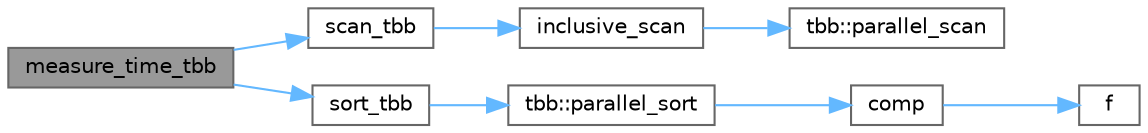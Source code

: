 digraph "measure_time_tbb"
{
 // LATEX_PDF_SIZE
  bgcolor="transparent";
  edge [fontname=Helvetica,fontsize=10,labelfontname=Helvetica,labelfontsize=10];
  node [fontname=Helvetica,fontsize=10,shape=box,height=0.2,width=0.4];
  rankdir="LR";
  Node1 [id="Node000001",label="measure_time_tbb",height=0.2,width=0.4,color="gray40", fillcolor="grey60", style="filled", fontcolor="black",tooltip=" "];
  Node1 -> Node2 [id="edge1_Node000001_Node000002",color="steelblue1",style="solid",tooltip=" "];
  Node2 [id="Node000002",label="scan_tbb",height=0.2,width=0.4,color="grey40", fillcolor="white", style="filled",URL="$benchmarks_2scan_2tbb_8cpp.html#a73f3025074095e55d3793fcdfa92f274",tooltip=" "];
  Node2 -> Node3 [id="edge2_Node000002_Node000003",color="steelblue1",style="solid",tooltip=" "];
  Node3 [id="Node000003",label="inclusive_scan",height=0.2,width=0.4,color="grey40", fillcolor="white", style="filled",URL="$benchmarks_2scan_2tbb_8cpp.html#a9df94e2a15e55692c7dfbacdc9b838fd",tooltip=" "];
  Node3 -> Node4 [id="edge3_Node000003_Node000004",color="steelblue1",style="solid",tooltip=" "];
  Node4 [id="Node000004",label="tbb::parallel_scan",height=0.2,width=0.4,color="grey40", fillcolor="white", style="filled",URL="$group__algorithms.html#gae7eaaf124471a6c603b28fc925e8fbbb",tooltip="Parallel prefix with default partitioner"];
  Node1 -> Node5 [id="edge4_Node000001_Node000005",color="steelblue1",style="solid",tooltip=" "];
  Node5 [id="Node000005",label="sort_tbb",height=0.2,width=0.4,color="grey40", fillcolor="white", style="filled",URL="$benchmarks_2sort_2tbb_8cpp.html#a686ecf7ff5b8f77a120fff2121749dbc",tooltip=" "];
  Node5 -> Node6 [id="edge5_Node000005_Node000006",color="steelblue1",style="solid",tooltip=" "];
  Node6 [id="Node000006",label="tbb::parallel_sort",height=0.2,width=0.4,color="grey40", fillcolor="white", style="filled",URL="$group__algorithms.html#gabdc90813499f91d3e32298cd6dc2fe45",tooltip="Sorts the data in [begin,end) using the given comparator"];
  Node6 -> Node7 [id="edge6_Node000006_Node000007",color="steelblue1",style="solid",tooltip=" "];
  Node7 [id="Node000007",label="comp",height=0.2,width=0.4,color="grey40", fillcolor="white", style="filled",URL="$external_2taskflow_2sandbox_2jacobi_2main_8cpp.html#aaa178026ff13e667efcb0104a55252e7",tooltip=" "];
  Node7 -> Node8 [id="edge7_Node000007_Node000008",color="steelblue1",style="solid",tooltip=" "];
  Node8 [id="Node000008",label="f",height=0.2,width=0.4,color="grey40", fillcolor="white", style="filled",URL="$cxx11__tensor__map_8cpp.html#a7f507fea02198f6cb81c86640c7b1a4e",tooltip=" "];
}
